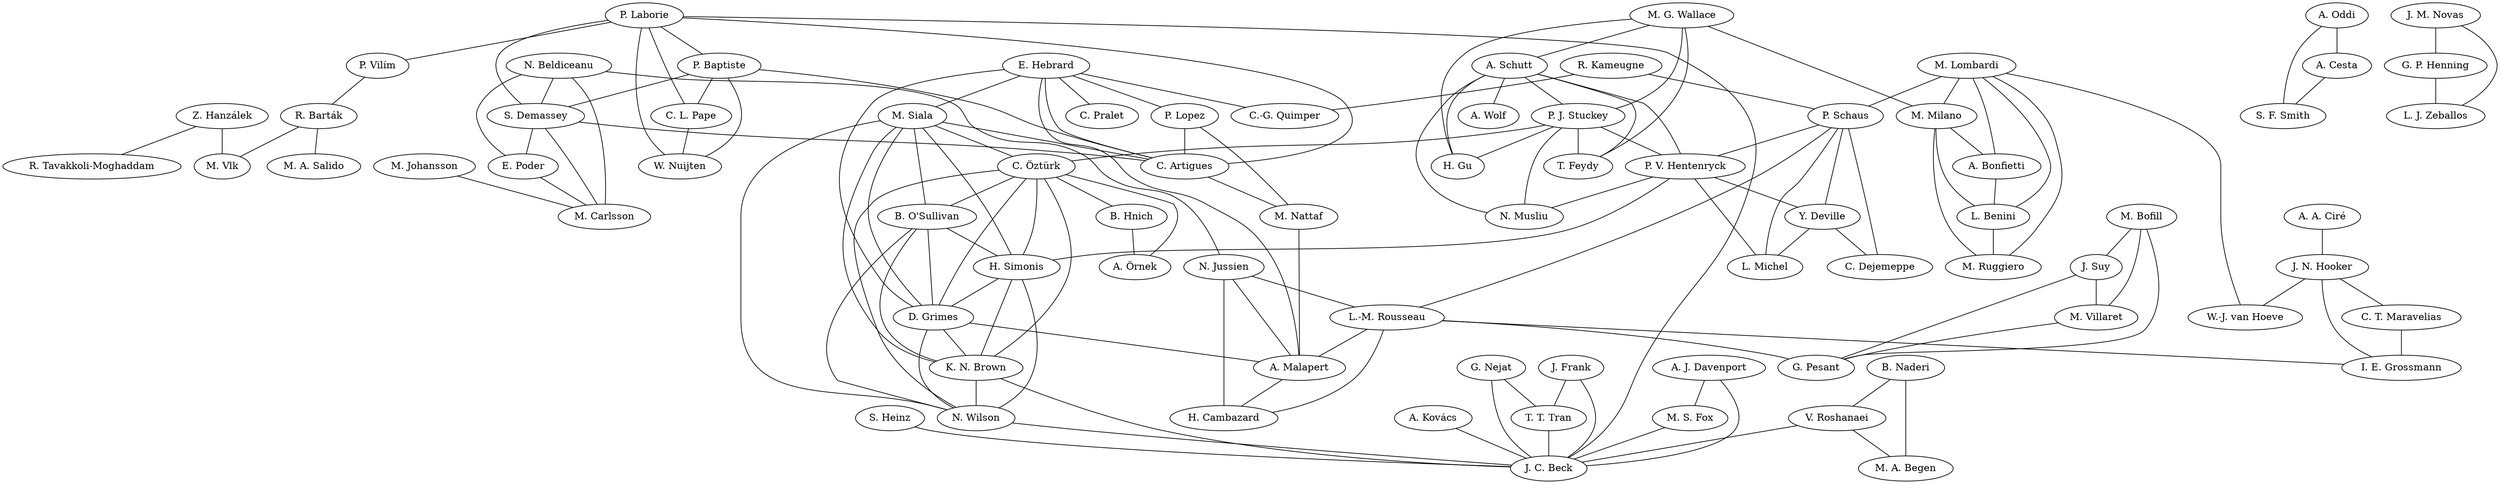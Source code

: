 strict graph coauth {
a45 [label="N. Musliu"]
a133 [label="S. Heinz"]
a135 [label="C. Öztürk"]
a298 [label="S. F. Smith"]
a118 [label="P. Laborie"]
a656 [label="W. Nuijten"]
a129 [label="M. Siala"]
a430 [label="R. Tavakkoli-Moghaddam"]
a91 [label="M. Carlsson"]
a125 [label="P. J. Stuckey"]
a379 [label="J. Frank"]
a154 [label="T. Feydy"]
a245 [label="L. Benini"]
a6 [label="C. Artigues"]
a202 [label="C. Dejemeppe"]
a3 [label="P. Lopez"]
a181 [label="D. Grimes"]
a116 [label="Z. Hanzálek"]
a198 [label="A. Bonfietti"]
a138 [label="A. Örnek"]
a163 [label="C. L. Pape"]
a146 [label="A. Kovács"]
a89 [label="J. C. Beck"]
a326 [label="L.-M. Rousseau"]
a160 [label="J. N. Hooker"]
a121 [label="P. Vilím"]
a157 [label="A. A. Ciré"]
a75 [label="M. Johansson"]
a148 [label="P. V. Hentenryck"]
a124 [label="A. Schutt"]
a248 [label="A. J. Davenport"]
a128 [label="N. Beldiceanu"]
a137 [label="B. Hnich"]
a152 [label="R. Barták"]
a228 [label="M. Bofill"]
a999 [label="H. Cambazard"]
a204 [label="G. Nejat"]
a17 [label="H. Simonis"]
a147 [label="P. Schaus"]
a243 [label="S. Demassey"]
a358 [label="E. Poder"]
a8 [label="G. Pesant"]
a51 [label="A. Wolf"]
a311 [label="M. Vlk"]
a524 [label="J. M. Novas"]
a81 [label="M. Nattaf"]
a836 [label="M. A. Begen"]
a117 [label="M. G. Wallace"]
a143 [label="M. Milano"]
a726 [label="B. Naderi"]
a162 [label="P. Baptiste"]
a284 [label="A. Cesta"]
a302 [label="M. S. Fox"]
a10 [label="R. Kameugne"]
a32 [label="L. Michel"]
a16 [label="B. O'Sullivan"]
a1 [label="E. Hebrard"]
a381 [label="C. T. Maravelias"]
a799 [label="T. T. Tran"]
a217 [label="K. N. Brown"]
a151 [label="Y. Deville"]
a232 [label="J. Suy"]
a233 [label="M. Villaret"]
a247 [label="N. Jussien"]
a282 [label="A. Oddi"]
a588 [label="G. P. Henning"]
a728 [label="V. Roshanaei"]
a382 [label="I. E. Grossmann"]
a621 [label="L. J. Zeballos"]
a718 [label="M. Ruggiero"]
a206 [label="W.-J. van Hoeve"]
a142 [label="M. Lombardi"]
a826 [label="N. Wilson"]
a336 [label="H. Gu"]
a153 [label="M. A. Salido"]
a82 [label="A. Malapert"]
a21 [label="C. Pralet"]
a37 [label="C.-G. Quimper"]
  a148 -- a32 [weight=4]
   a284 -- a298 [weight=5]
   a282 -- a284 [weight=8]
   a282 -- a298 [weight=7]
   a10 -- a147 [weight=1]
   a116 -- a311 [weight=4]
   a147 -- a202 [weight=3]
   a124 -- a125 [weight=16]
   a726 -- a836 [weight=5]
   a82 -- a999 [weight=2]
   a326 -- a82 [weight=3]
   a326 -- a999 [weight=2]
   a247 -- a82 [weight=2]
   a247 -- a999 [weight=5]
   a247 -- a326 [weight=2]
   a358 -- a91 [weight=2]
   a128 -- a358 [weight=5]
   a128 -- a91 [weight=7]
   a128 -- a243 [weight=1]
   a243 -- a358 [weight=1]
   a243 -- a91 [weight=1]
   a143 -- a245 [weight=16]
   a142 -- a245 [weight=12]
   a142 -- a143 [weight=23]
   a181 -- a82 [weight=1]
   a1 -- a82 [weight=1]
   a1 -- a181 [weight=4]
   a151 -- a202 [weight=1]
   a157 -- a160 [weight=2]
   a152 -- a311 [weight=1]
   a162 -- a163 [weight=9]
   a1 -- a3 [weight=5]
   a125 -- a154 [weight=8]
   a302 -- a89 [weight=8]
   a116 -- a430 [weight=1]
   a204 -- a89 [weight=5]
   a1 -- a6 [weight=5]
   a3 -- a6 [weight=10]
   a133 -- a89 [weight=3]
   a128 -- a247 [weight=1]
   a124 -- a51 [weight=2]
   a143 -- a198 [weight=9]
   a142 -- a198 [weight=8]
   a248 -- a89 [weight=4]
   a248 -- a302 [weight=4]
   a726 -- a728 [weight=5]
   a728 -- a836 [weight=2]
   a588 -- a621 [weight=4]
   a799 -- a89 [weight=10]
   a125 -- a135 [weight=1]
   a117 -- a336 [weight=3]
   a117 -- a125 [weight=8]
   a125 -- a336 [weight=3]
   a379 -- a799 [weight=3]
   a117 -- a124 [weight=8]
   a162 -- a6 [weight=1]
   a162 -- a243 [weight=1]
   a118 -- a6 [weight=1]
   a118 -- a162 [weight=2]
   a118 -- a243 [weight=1]
   a243 -- a6 [weight=2]
   a245 -- a718 [weight=5]
   a143 -- a718 [weight=5]
   a142 -- a718 [weight=4]
   a124 -- a336 [weight=3]
   a232 -- a233 [weight=5]
   a228 -- a232 [weight=5]
   a228 -- a233 [weight=5]
   a117 -- a143 [weight=2]
   a142 -- a147 [weight=2]
   a16 -- a181 [weight=3]
   a16 -- a17 [weight=8]
   a17 -- a181 [weight=3]
   a16 -- a217 [weight=2]
   a16 -- a826 [weight=2]
   a135 -- a16 [weight=2]
   a135 -- a181 [weight=2]
   a135 -- a17 [weight=2]
   a135 -- a217 [weight=2]
   a135 -- a826 [weight=2]
   a181 -- a217 [weight=2]
   a181 -- a826 [weight=2]
   a17 -- a217 [weight=2]
   a17 -- a826 [weight=2]
   a217 -- a826 [weight=2]
   a129 -- a16 [weight=2]
   a129 -- a135 [weight=2]
   a129 -- a181 [weight=2]
   a129 -- a17 [weight=2]
   a129 -- a217 [weight=2]
   a129 -- a826 [weight=2]
   a124 -- a154 [weight=8]
   a137 -- a138 [weight=4]
   a135 -- a138 [weight=5]
   a135 -- a137 [weight=3]
   a326 -- a8 [weight=3]
   a146 -- a89 [weight=3]
   a204 -- a799 [weight=3]
   a6 -- a81 [weight=4]
   a3 -- a81 [weight=4]
   a232 -- a8 [weight=1]
   a233 -- a8 [weight=1]
   a228 -- a8 [weight=1]
   a826 -- a89 [weight=3]
   a147 -- a326 [weight=1]
   a118 -- a656 [weight=3]
   a198 -- a245 [weight=4]
   a163 -- a656 [weight=4]
   a162 -- a656 [weight=3]
   a118 -- a121 [weight=2]
   a524 -- a588 [weight=5]
   a381 -- a382 [weight=3]
   a147 -- a151 [weight=3]
   a160 -- a206 [weight=1]
   a75 -- a91 [weight=2]
   a121 -- a152 [weight=2]
   a152 -- a153 [weight=2]
   a217 -- a89 [weight=2]
   a117 -- a154 [weight=5]
   a142 -- a206 [weight=1]
   a10 -- a37 [weight=1]
   a148 -- a151 [weight=2]
   a147 -- a32 [weight=1]
   a147 -- a148 [weight=1]
   a151 -- a32 [weight=1]
   a728 -- a89 [weight=1]
   a118 -- a89 [weight=2]
   a326 -- a382 [weight=1]
   a148 -- a45 [weight=1]
   a379 -- a89 [weight=2]
   a148 -- a17 [weight=2]
   a81 -- a82 [weight=3]
   a1 -- a129 [weight=1]
   a129 -- a6 [weight=1]
   a118 -- a163 [weight=1]
   a124 -- a148 [weight=2]
   a125 -- a148 [weight=1]
   a1 -- a21 [weight=1]
   a1 -- a37 [weight=1]
   a124 -- a45 [weight=1]
   a125 -- a45 [weight=1]
   a524 -- a621 [weight=1]
   a160 -- a381 [weight=1]
   a160 -- a382 [weight=1]
 }
